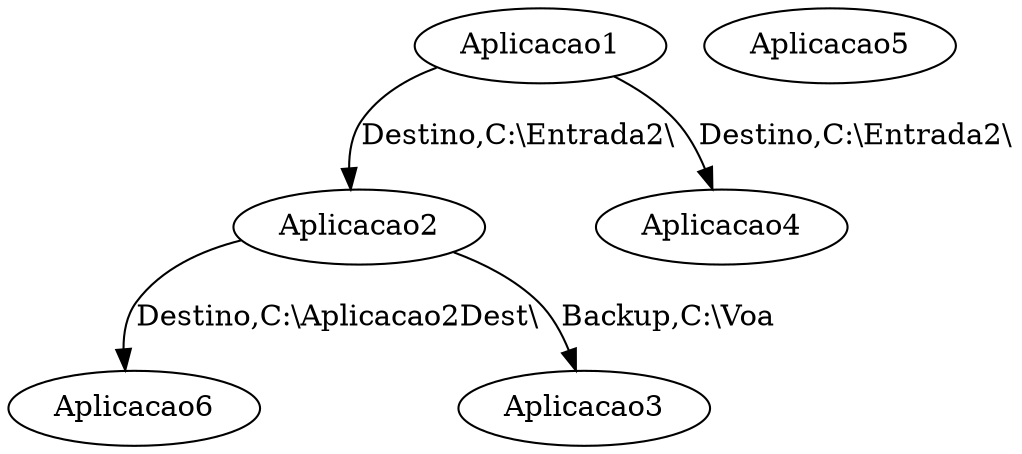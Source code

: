 digraph G {
  1 [label="Aplicacao1"];
  1 -> 2 [label="Destino,C:\\Entrada2\\"];
  1 -> 4 [label="Destino,C:\\Entrada2\\"];
  2 [label="Aplicacao2"];
  2 -> 6 [label="Destino,C:\\Aplicacao2Dest\\"];
  2 -> 3 [label="Backup,C:\\Voa"];
  3 [label="Aplicacao3"];
  4 [label="Aplicacao4"];
  5 [label="Aplicacao5"];
  6 [label="Aplicacao6"];
}
